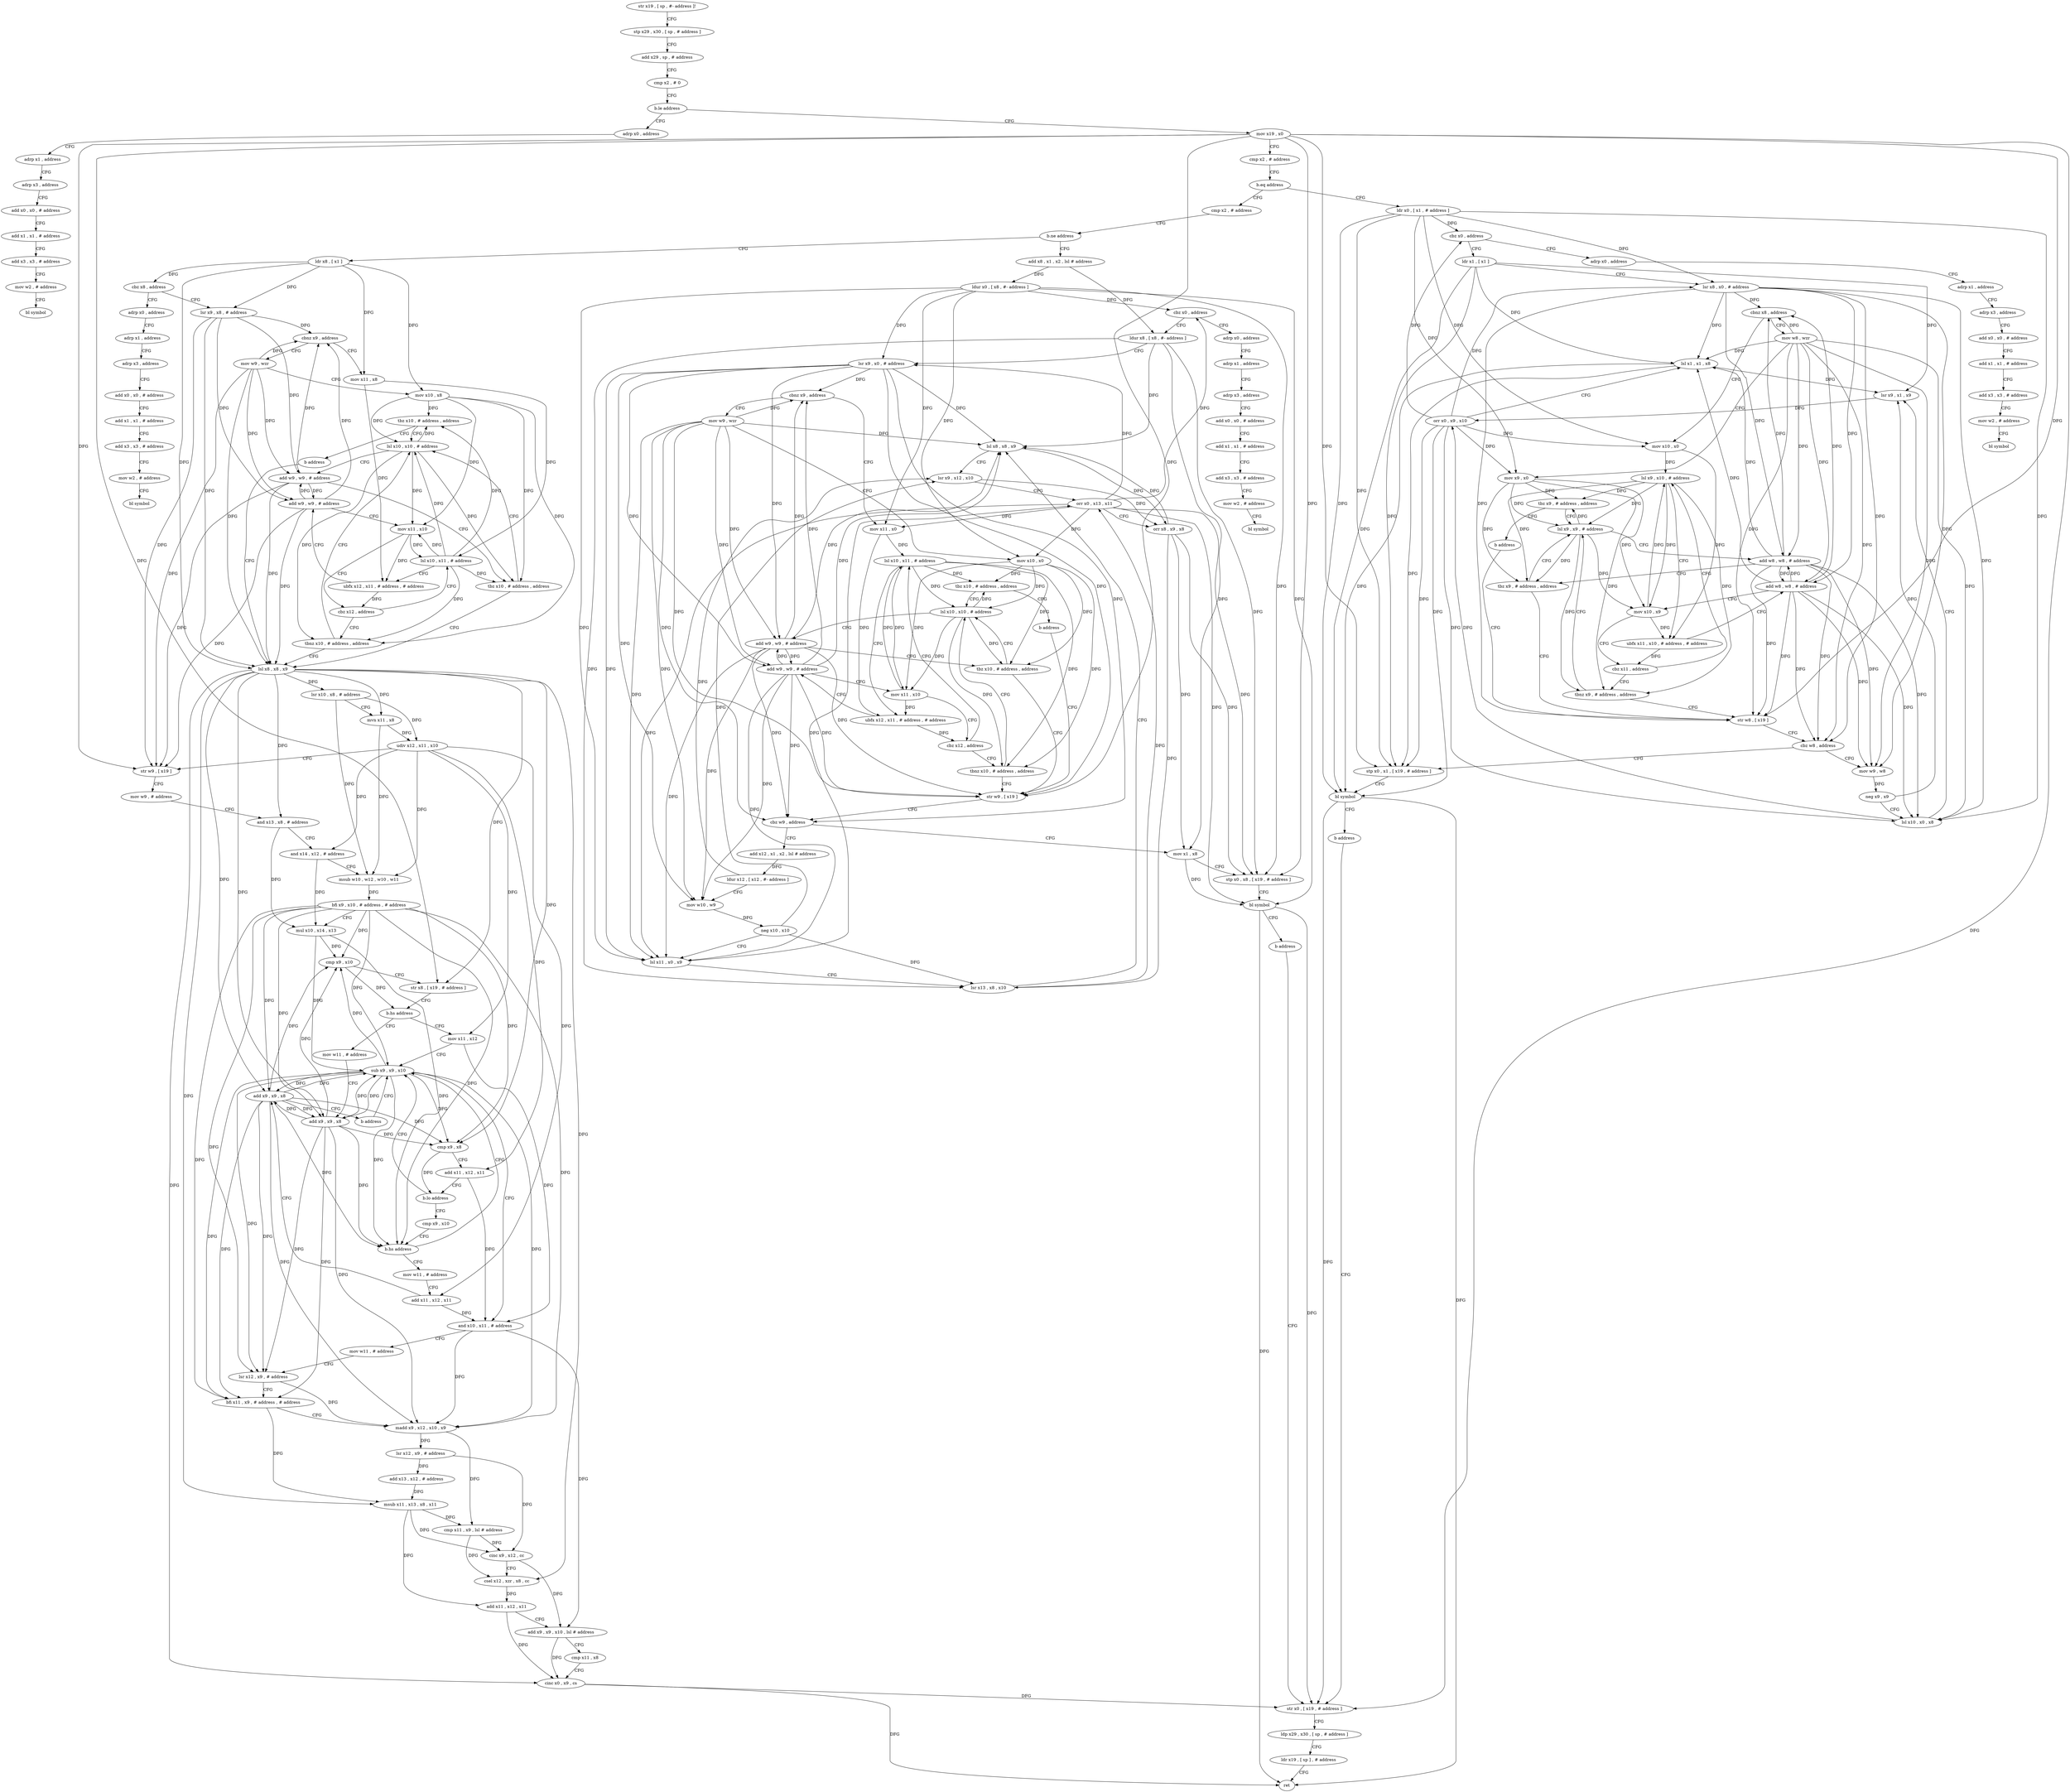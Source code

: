 digraph "func" {
"4249804" [label = "str x19 , [ sp , #- address ]!" ]
"4249808" [label = "stp x29 , x30 , [ sp , # address ]" ]
"4249812" [label = "add x29 , sp , # address" ]
"4249816" [label = "cmp x2 , # 0" ]
"4249820" [label = "b.le address" ]
"4250364" [label = "adrp x0 , address" ]
"4249824" [label = "mov x19 , x0" ]
"4250368" [label = "adrp x1 , address" ]
"4250372" [label = "adrp x3 , address" ]
"4250376" [label = "add x0 , x0 , # address" ]
"4250380" [label = "add x1 , x1 , # address" ]
"4250384" [label = "add x3 , x3 , # address" ]
"4250388" [label = "mov w2 , # address" ]
"4250392" [label = "bl symbol" ]
"4249828" [label = "cmp x2 , # address" ]
"4249832" [label = "b.eq address" ]
"4250000" [label = "ldr x0 , [ x1 , # address ]" ]
"4249836" [label = "cmp x2 , # address" ]
"4250004" [label = "cbz x0 , address" ]
"4250428" [label = "adrp x0 , address" ]
"4250008" [label = "ldr x1 , [ x1 ]" ]
"4249840" [label = "b.ne address" ]
"4250104" [label = "add x8 , x1 , x2 , lsl # address" ]
"4249844" [label = "ldr x8 , [ x1 ]" ]
"4250432" [label = "adrp x1 , address" ]
"4250436" [label = "adrp x3 , address" ]
"4250440" [label = "add x0 , x0 , # address" ]
"4250444" [label = "add x1 , x1 , # address" ]
"4250448" [label = "add x3 , x3 , # address" ]
"4250452" [label = "mov w2 , # address" ]
"4250456" [label = "bl symbol" ]
"4250012" [label = "lsr x8 , x0 , # address" ]
"4250016" [label = "cbnz x8 , address" ]
"4250332" [label = "mov w8 , wzr" ]
"4250020" [label = "mov x10 , x0" ]
"4250108" [label = "ldur x0 , [ x8 , #- address ]" ]
"4250112" [label = "cbz x0 , address" ]
"4250460" [label = "adrp x0 , address" ]
"4250116" [label = "ldur x8 , [ x8 , #- address ]" ]
"4249848" [label = "cbz x8 , address" ]
"4250396" [label = "adrp x0 , address" ]
"4249852" [label = "lsr x9 , x8 , # address" ]
"4250336" [label = "mov x9 , x0" ]
"4250340" [label = "tbz x9 , # address , address" ]
"4250048" [label = "lsl x9 , x9 , # address" ]
"4250344" [label = "b address" ]
"4250024" [label = "lsl x9 , x10 , # address" ]
"4250464" [label = "adrp x1 , address" ]
"4250468" [label = "adrp x3 , address" ]
"4250472" [label = "add x0 , x0 , # address" ]
"4250476" [label = "add x1 , x1 , # address" ]
"4250480" [label = "add x3 , x3 , # address" ]
"4250484" [label = "mov w2 , # address" ]
"4250488" [label = "bl symbol" ]
"4250120" [label = "lsr x9 , x0 , # address" ]
"4250124" [label = "cbnz x9 , address" ]
"4250348" [label = "mov w9 , wzr" ]
"4250128" [label = "mov x11 , x0" ]
"4250400" [label = "adrp x1 , address" ]
"4250404" [label = "adrp x3 , address" ]
"4250408" [label = "add x0 , x0 , # address" ]
"4250412" [label = "add x1 , x1 , # address" ]
"4250416" [label = "add x3 , x3 , # address" ]
"4250420" [label = "mov w2 , # address" ]
"4250424" [label = "bl symbol" ]
"4249856" [label = "cbnz x9 , address" ]
"4250232" [label = "mov w9 , wzr" ]
"4249860" [label = "mov x11 , x8" ]
"4250052" [label = "add w8 , w8 , # address" ]
"4250056" [label = "tbz x9 , # address , address" ]
"4250060" [label = "str w8 , [ x19 ]" ]
"4250028" [label = "ubfx x11 , x10 , # address , # address" ]
"4250032" [label = "add w8 , w8 , # address" ]
"4250036" [label = "mov x10 , x9" ]
"4250040" [label = "cbz x11 , address" ]
"4250044" [label = "tbnz x9 , # address , address" ]
"4250352" [label = "mov x10 , x0" ]
"4250356" [label = "tbz x10 , # address , address" ]
"4250156" [label = "lsl x10 , x10 , # address" ]
"4250360" [label = "b address" ]
"4250132" [label = "lsl x10 , x11 , # address" ]
"4250236" [label = "mov x10 , x8" ]
"4250240" [label = "tbz x10 , # address , address" ]
"4249888" [label = "lsl x10 , x10 , # address" ]
"4250244" [label = "b address" ]
"4249864" [label = "lsl x10 , x11 , # address" ]
"4250064" [label = "cbz w8 , address" ]
"4250092" [label = "stp x0 , x1 , [ x19 , # address ]" ]
"4250068" [label = "mov w9 , w8" ]
"4250160" [label = "add w9 , w9 , # address" ]
"4250164" [label = "tbz x10 , # address , address" ]
"4250168" [label = "str w9 , [ x19 ]" ]
"4250136" [label = "ubfx x12 , x11 , # address , # address" ]
"4250140" [label = "add w9 , w9 , # address" ]
"4250144" [label = "mov x11 , x10" ]
"4250148" [label = "cbz x12 , address" ]
"4250152" [label = "tbnz x10 , # address , address" ]
"4249892" [label = "add w9 , w9 , # address" ]
"4249896" [label = "tbz x10 , # address , address" ]
"4249900" [label = "lsl x8 , x8 , x9" ]
"4249868" [label = "ubfx x12 , x11 , # address , # address" ]
"4249872" [label = "add w9 , w9 , # address" ]
"4249876" [label = "mov x11 , x10" ]
"4249880" [label = "cbz x12 , address" ]
"4249884" [label = "tbnz x10 , # address , address" ]
"4250096" [label = "bl symbol" ]
"4250100" [label = "b address" ]
"4250316" [label = "str x0 , [ x19 , # address ]" ]
"4250072" [label = "neg x9 , x9" ]
"4250076" [label = "lsl x10 , x0 , x8" ]
"4250080" [label = "lsr x9 , x1 , x9" ]
"4250084" [label = "orr x0 , x9 , x10" ]
"4250088" [label = "lsl x1 , x1 , x8" ]
"4250172" [label = "cbz w9 , address" ]
"4250216" [label = "mov x1 , x8" ]
"4250176" [label = "add x12 , x1 , x2 , lsl # address" ]
"4249904" [label = "lsr x10 , x8 , # address" ]
"4249908" [label = "mvn x11 , x8" ]
"4249912" [label = "udiv x12 , x11 , x10" ]
"4249916" [label = "str w9 , [ x19 ]" ]
"4249920" [label = "mov w9 , # address" ]
"4249924" [label = "and x13 , x8 , # address" ]
"4249928" [label = "and x14 , x12 , # address" ]
"4249932" [label = "msub w10 , w12 , w10 , w11" ]
"4249936" [label = "bfi x9 , x10 , # address , # address" ]
"4249940" [label = "mul x10 , x14 , x13" ]
"4249944" [label = "cmp x9 , x10" ]
"4249948" [label = "str x8 , [ x19 , # address ]" ]
"4249952" [label = "b.hs address" ]
"4250248" [label = "mov x11 , x12" ]
"4249956" [label = "mov w11 , # address" ]
"4250320" [label = "ldp x29 , x30 , [ sp , # address ]" ]
"4250324" [label = "ldr x19 , [ sp ] , # address" ]
"4250328" [label = "ret" ]
"4250220" [label = "stp x0 , x8 , [ x19 , # address ]" ]
"4250224" [label = "bl symbol" ]
"4250228" [label = "b address" ]
"4250180" [label = "ldur x12 , [ x12 , #- address ]" ]
"4250184" [label = "mov w10 , w9" ]
"4250188" [label = "neg x10 , x10" ]
"4250192" [label = "lsl x11 , x0 , x9" ]
"4250196" [label = "lsr x13 , x8 , x10" ]
"4250200" [label = "lsl x8 , x8 , x9" ]
"4250204" [label = "lsr x9 , x12 , x10" ]
"4250208" [label = "orr x0 , x13 , x11" ]
"4250212" [label = "orr x8 , x9 , x8" ]
"4250252" [label = "sub x9 , x9 , x10" ]
"4249960" [label = "add x9 , x9 , x8" ]
"4249964" [label = "cmp x9 , x8" ]
"4249968" [label = "add x11 , x12 , x11" ]
"4249972" [label = "b.lo address" ]
"4249976" [label = "cmp x9 , x10" ]
"4250256" [label = "and x10 , x11 , # address" ]
"4250260" [label = "mov w11 , # address" ]
"4250264" [label = "lsr x12 , x9 , # address" ]
"4250268" [label = "bfi x11 , x9 , # address , # address" ]
"4250272" [label = "madd x9 , x12 , x10 , x9" ]
"4250276" [label = "lsr x12 , x9 , # address" ]
"4250280" [label = "add x13 , x12 , # address" ]
"4250284" [label = "msub x11 , x13 , x8 , x11" ]
"4250288" [label = "cmp x11 , x9 , lsl # address" ]
"4250292" [label = "cinc x9 , x12 , cc" ]
"4250296" [label = "csel x12 , xzr , x8 , cc" ]
"4250300" [label = "add x11 , x12 , x11" ]
"4250304" [label = "add x9 , x9 , x10 , lsl # address" ]
"4250308" [label = "cmp x11 , x8" ]
"4250312" [label = "cinc x0 , x9 , cs" ]
"4249980" [label = "b.hs address" ]
"4249984" [label = "mov w11 , # address" ]
"4249988" [label = "add x11 , x12 , x11" ]
"4249992" [label = "add x9 , x9 , x8" ]
"4249996" [label = "b address" ]
"4249804" -> "4249808" [ label = "CFG" ]
"4249808" -> "4249812" [ label = "CFG" ]
"4249812" -> "4249816" [ label = "CFG" ]
"4249816" -> "4249820" [ label = "CFG" ]
"4249820" -> "4250364" [ label = "CFG" ]
"4249820" -> "4249824" [ label = "CFG" ]
"4250364" -> "4250368" [ label = "CFG" ]
"4249824" -> "4249828" [ label = "CFG" ]
"4249824" -> "4250060" [ label = "DFG" ]
"4249824" -> "4250092" [ label = "DFG" ]
"4249824" -> "4250168" [ label = "DFG" ]
"4249824" -> "4249916" [ label = "DFG" ]
"4249824" -> "4249948" [ label = "DFG" ]
"4249824" -> "4250316" [ label = "DFG" ]
"4249824" -> "4250220" [ label = "DFG" ]
"4250368" -> "4250372" [ label = "CFG" ]
"4250372" -> "4250376" [ label = "CFG" ]
"4250376" -> "4250380" [ label = "CFG" ]
"4250380" -> "4250384" [ label = "CFG" ]
"4250384" -> "4250388" [ label = "CFG" ]
"4250388" -> "4250392" [ label = "CFG" ]
"4249828" -> "4249832" [ label = "CFG" ]
"4249832" -> "4250000" [ label = "CFG" ]
"4249832" -> "4249836" [ label = "CFG" ]
"4250000" -> "4250004" [ label = "DFG" ]
"4250000" -> "4250012" [ label = "DFG" ]
"4250000" -> "4250336" [ label = "DFG" ]
"4250000" -> "4250020" [ label = "DFG" ]
"4250000" -> "4250092" [ label = "DFG" ]
"4250000" -> "4250096" [ label = "DFG" ]
"4250000" -> "4250076" [ label = "DFG" ]
"4249836" -> "4249840" [ label = "CFG" ]
"4250004" -> "4250428" [ label = "CFG" ]
"4250004" -> "4250008" [ label = "CFG" ]
"4250428" -> "4250432" [ label = "CFG" ]
"4250008" -> "4250012" [ label = "CFG" ]
"4250008" -> "4250092" [ label = "DFG" ]
"4250008" -> "4250096" [ label = "DFG" ]
"4250008" -> "4250080" [ label = "DFG" ]
"4250008" -> "4250088" [ label = "DFG" ]
"4249840" -> "4250104" [ label = "CFG" ]
"4249840" -> "4249844" [ label = "CFG" ]
"4250104" -> "4250108" [ label = "DFG" ]
"4250104" -> "4250116" [ label = "DFG" ]
"4249844" -> "4249848" [ label = "DFG" ]
"4249844" -> "4249852" [ label = "DFG" ]
"4249844" -> "4250236" [ label = "DFG" ]
"4249844" -> "4249860" [ label = "DFG" ]
"4249844" -> "4249900" [ label = "DFG" ]
"4250432" -> "4250436" [ label = "CFG" ]
"4250436" -> "4250440" [ label = "CFG" ]
"4250440" -> "4250444" [ label = "CFG" ]
"4250444" -> "4250448" [ label = "CFG" ]
"4250448" -> "4250452" [ label = "CFG" ]
"4250452" -> "4250456" [ label = "CFG" ]
"4250012" -> "4250016" [ label = "DFG" ]
"4250012" -> "4250052" [ label = "DFG" ]
"4250012" -> "4250032" [ label = "DFG" ]
"4250012" -> "4250060" [ label = "DFG" ]
"4250012" -> "4250064" [ label = "DFG" ]
"4250012" -> "4250068" [ label = "DFG" ]
"4250012" -> "4250076" [ label = "DFG" ]
"4250012" -> "4250088" [ label = "DFG" ]
"4250016" -> "4250332" [ label = "CFG" ]
"4250016" -> "4250020" [ label = "CFG" ]
"4250332" -> "4250336" [ label = "CFG" ]
"4250332" -> "4250016" [ label = "DFG" ]
"4250332" -> "4250052" [ label = "DFG" ]
"4250332" -> "4250032" [ label = "DFG" ]
"4250332" -> "4250060" [ label = "DFG" ]
"4250332" -> "4250064" [ label = "DFG" ]
"4250332" -> "4250068" [ label = "DFG" ]
"4250332" -> "4250076" [ label = "DFG" ]
"4250332" -> "4250088" [ label = "DFG" ]
"4250020" -> "4250024" [ label = "DFG" ]
"4250020" -> "4250028" [ label = "DFG" ]
"4250108" -> "4250112" [ label = "DFG" ]
"4250108" -> "4250120" [ label = "DFG" ]
"4250108" -> "4250352" [ label = "DFG" ]
"4250108" -> "4250128" [ label = "DFG" ]
"4250108" -> "4250220" [ label = "DFG" ]
"4250108" -> "4250224" [ label = "DFG" ]
"4250108" -> "4250192" [ label = "DFG" ]
"4250112" -> "4250460" [ label = "CFG" ]
"4250112" -> "4250116" [ label = "CFG" ]
"4250460" -> "4250464" [ label = "CFG" ]
"4250116" -> "4250120" [ label = "CFG" ]
"4250116" -> "4250216" [ label = "DFG" ]
"4250116" -> "4250220" [ label = "DFG" ]
"4250116" -> "4250196" [ label = "DFG" ]
"4250116" -> "4250200" [ label = "DFG" ]
"4249848" -> "4250396" [ label = "CFG" ]
"4249848" -> "4249852" [ label = "CFG" ]
"4250396" -> "4250400" [ label = "CFG" ]
"4249852" -> "4249856" [ label = "DFG" ]
"4249852" -> "4249892" [ label = "DFG" ]
"4249852" -> "4249872" [ label = "DFG" ]
"4249852" -> "4249900" [ label = "DFG" ]
"4249852" -> "4249916" [ label = "DFG" ]
"4250336" -> "4250340" [ label = "DFG" ]
"4250336" -> "4250048" [ label = "DFG" ]
"4250336" -> "4250056" [ label = "DFG" ]
"4250336" -> "4250036" [ label = "DFG" ]
"4250336" -> "4250044" [ label = "DFG" ]
"4250340" -> "4250048" [ label = "CFG" ]
"4250340" -> "4250344" [ label = "CFG" ]
"4250048" -> "4250052" [ label = "CFG" ]
"4250048" -> "4250340" [ label = "DFG" ]
"4250048" -> "4250056" [ label = "DFG" ]
"4250048" -> "4250036" [ label = "DFG" ]
"4250048" -> "4250044" [ label = "DFG" ]
"4250344" -> "4250060" [ label = "CFG" ]
"4250024" -> "4250028" [ label = "CFG" ]
"4250024" -> "4250340" [ label = "DFG" ]
"4250024" -> "4250048" [ label = "DFG" ]
"4250024" -> "4250056" [ label = "DFG" ]
"4250024" -> "4250036" [ label = "DFG" ]
"4250024" -> "4250044" [ label = "DFG" ]
"4250464" -> "4250468" [ label = "CFG" ]
"4250468" -> "4250472" [ label = "CFG" ]
"4250472" -> "4250476" [ label = "CFG" ]
"4250476" -> "4250480" [ label = "CFG" ]
"4250480" -> "4250484" [ label = "CFG" ]
"4250484" -> "4250488" [ label = "CFG" ]
"4250120" -> "4250124" [ label = "DFG" ]
"4250120" -> "4250160" [ label = "DFG" ]
"4250120" -> "4250140" [ label = "DFG" ]
"4250120" -> "4250168" [ label = "DFG" ]
"4250120" -> "4250172" [ label = "DFG" ]
"4250120" -> "4250184" [ label = "DFG" ]
"4250120" -> "4250192" [ label = "DFG" ]
"4250120" -> "4250200" [ label = "DFG" ]
"4250124" -> "4250348" [ label = "CFG" ]
"4250124" -> "4250128" [ label = "CFG" ]
"4250348" -> "4250352" [ label = "CFG" ]
"4250348" -> "4250124" [ label = "DFG" ]
"4250348" -> "4250160" [ label = "DFG" ]
"4250348" -> "4250140" [ label = "DFG" ]
"4250348" -> "4250168" [ label = "DFG" ]
"4250348" -> "4250172" [ label = "DFG" ]
"4250348" -> "4250184" [ label = "DFG" ]
"4250348" -> "4250192" [ label = "DFG" ]
"4250348" -> "4250200" [ label = "DFG" ]
"4250128" -> "4250132" [ label = "DFG" ]
"4250128" -> "4250136" [ label = "DFG" ]
"4250400" -> "4250404" [ label = "CFG" ]
"4250404" -> "4250408" [ label = "CFG" ]
"4250408" -> "4250412" [ label = "CFG" ]
"4250412" -> "4250416" [ label = "CFG" ]
"4250416" -> "4250420" [ label = "CFG" ]
"4250420" -> "4250424" [ label = "CFG" ]
"4249856" -> "4250232" [ label = "CFG" ]
"4249856" -> "4249860" [ label = "CFG" ]
"4250232" -> "4250236" [ label = "CFG" ]
"4250232" -> "4249856" [ label = "DFG" ]
"4250232" -> "4249892" [ label = "DFG" ]
"4250232" -> "4249872" [ label = "DFG" ]
"4250232" -> "4249900" [ label = "DFG" ]
"4250232" -> "4249916" [ label = "DFG" ]
"4249860" -> "4249864" [ label = "DFG" ]
"4249860" -> "4249868" [ label = "DFG" ]
"4250052" -> "4250056" [ label = "CFG" ]
"4250052" -> "4250016" [ label = "DFG" ]
"4250052" -> "4250032" [ label = "DFG" ]
"4250052" -> "4250060" [ label = "DFG" ]
"4250052" -> "4250064" [ label = "DFG" ]
"4250052" -> "4250068" [ label = "DFG" ]
"4250052" -> "4250076" [ label = "DFG" ]
"4250052" -> "4250088" [ label = "DFG" ]
"4250056" -> "4250048" [ label = "CFG" ]
"4250056" -> "4250060" [ label = "CFG" ]
"4250060" -> "4250064" [ label = "CFG" ]
"4250028" -> "4250032" [ label = "CFG" ]
"4250028" -> "4250040" [ label = "DFG" ]
"4250032" -> "4250036" [ label = "CFG" ]
"4250032" -> "4250016" [ label = "DFG" ]
"4250032" -> "4250052" [ label = "DFG" ]
"4250032" -> "4250060" [ label = "DFG" ]
"4250032" -> "4250064" [ label = "DFG" ]
"4250032" -> "4250068" [ label = "DFG" ]
"4250032" -> "4250076" [ label = "DFG" ]
"4250032" -> "4250088" [ label = "DFG" ]
"4250036" -> "4250040" [ label = "CFG" ]
"4250036" -> "4250024" [ label = "DFG" ]
"4250036" -> "4250028" [ label = "DFG" ]
"4250040" -> "4250024" [ label = "CFG" ]
"4250040" -> "4250044" [ label = "CFG" ]
"4250044" -> "4250060" [ label = "CFG" ]
"4250044" -> "4250048" [ label = "CFG" ]
"4250352" -> "4250356" [ label = "DFG" ]
"4250352" -> "4250156" [ label = "DFG" ]
"4250352" -> "4250164" [ label = "DFG" ]
"4250352" -> "4250144" [ label = "DFG" ]
"4250352" -> "4250152" [ label = "DFG" ]
"4250356" -> "4250156" [ label = "CFG" ]
"4250356" -> "4250360" [ label = "CFG" ]
"4250156" -> "4250160" [ label = "CFG" ]
"4250156" -> "4250356" [ label = "DFG" ]
"4250156" -> "4250164" [ label = "DFG" ]
"4250156" -> "4250144" [ label = "DFG" ]
"4250156" -> "4250152" [ label = "DFG" ]
"4250360" -> "4250168" [ label = "CFG" ]
"4250132" -> "4250136" [ label = "CFG" ]
"4250132" -> "4250356" [ label = "DFG" ]
"4250132" -> "4250156" [ label = "DFG" ]
"4250132" -> "4250164" [ label = "DFG" ]
"4250132" -> "4250144" [ label = "DFG" ]
"4250132" -> "4250152" [ label = "DFG" ]
"4250236" -> "4250240" [ label = "DFG" ]
"4250236" -> "4249888" [ label = "DFG" ]
"4250236" -> "4249896" [ label = "DFG" ]
"4250236" -> "4249876" [ label = "DFG" ]
"4250236" -> "4249884" [ label = "DFG" ]
"4250240" -> "4249888" [ label = "CFG" ]
"4250240" -> "4250244" [ label = "CFG" ]
"4249888" -> "4249892" [ label = "CFG" ]
"4249888" -> "4250240" [ label = "DFG" ]
"4249888" -> "4249896" [ label = "DFG" ]
"4249888" -> "4249876" [ label = "DFG" ]
"4249888" -> "4249884" [ label = "DFG" ]
"4250244" -> "4249900" [ label = "CFG" ]
"4249864" -> "4249868" [ label = "CFG" ]
"4249864" -> "4250240" [ label = "DFG" ]
"4249864" -> "4249888" [ label = "DFG" ]
"4249864" -> "4249896" [ label = "DFG" ]
"4249864" -> "4249876" [ label = "DFG" ]
"4249864" -> "4249884" [ label = "DFG" ]
"4250064" -> "4250092" [ label = "CFG" ]
"4250064" -> "4250068" [ label = "CFG" ]
"4250092" -> "4250096" [ label = "CFG" ]
"4250068" -> "4250072" [ label = "DFG" ]
"4250160" -> "4250164" [ label = "CFG" ]
"4250160" -> "4250124" [ label = "DFG" ]
"4250160" -> "4250140" [ label = "DFG" ]
"4250160" -> "4250168" [ label = "DFG" ]
"4250160" -> "4250172" [ label = "DFG" ]
"4250160" -> "4250184" [ label = "DFG" ]
"4250160" -> "4250192" [ label = "DFG" ]
"4250160" -> "4250200" [ label = "DFG" ]
"4250164" -> "4250156" [ label = "CFG" ]
"4250164" -> "4250168" [ label = "CFG" ]
"4250168" -> "4250172" [ label = "CFG" ]
"4250136" -> "4250140" [ label = "CFG" ]
"4250136" -> "4250148" [ label = "DFG" ]
"4250140" -> "4250144" [ label = "CFG" ]
"4250140" -> "4250124" [ label = "DFG" ]
"4250140" -> "4250160" [ label = "DFG" ]
"4250140" -> "4250168" [ label = "DFG" ]
"4250140" -> "4250172" [ label = "DFG" ]
"4250140" -> "4250184" [ label = "DFG" ]
"4250140" -> "4250192" [ label = "DFG" ]
"4250140" -> "4250200" [ label = "DFG" ]
"4250144" -> "4250148" [ label = "CFG" ]
"4250144" -> "4250132" [ label = "DFG" ]
"4250144" -> "4250136" [ label = "DFG" ]
"4250148" -> "4250132" [ label = "CFG" ]
"4250148" -> "4250152" [ label = "CFG" ]
"4250152" -> "4250168" [ label = "CFG" ]
"4250152" -> "4250156" [ label = "CFG" ]
"4249892" -> "4249896" [ label = "CFG" ]
"4249892" -> "4249856" [ label = "DFG" ]
"4249892" -> "4249872" [ label = "DFG" ]
"4249892" -> "4249900" [ label = "DFG" ]
"4249892" -> "4249916" [ label = "DFG" ]
"4249896" -> "4249888" [ label = "CFG" ]
"4249896" -> "4249900" [ label = "CFG" ]
"4249900" -> "4249904" [ label = "DFG" ]
"4249900" -> "4249908" [ label = "DFG" ]
"4249900" -> "4249924" [ label = "DFG" ]
"4249900" -> "4249948" [ label = "DFG" ]
"4249900" -> "4249960" [ label = "DFG" ]
"4249900" -> "4249964" [ label = "DFG" ]
"4249900" -> "4250284" [ label = "DFG" ]
"4249900" -> "4249992" [ label = "DFG" ]
"4249900" -> "4250296" [ label = "DFG" ]
"4249900" -> "4250312" [ label = "DFG" ]
"4249868" -> "4249872" [ label = "CFG" ]
"4249868" -> "4249880" [ label = "DFG" ]
"4249872" -> "4249876" [ label = "CFG" ]
"4249872" -> "4249856" [ label = "DFG" ]
"4249872" -> "4249892" [ label = "DFG" ]
"4249872" -> "4249900" [ label = "DFG" ]
"4249872" -> "4249916" [ label = "DFG" ]
"4249876" -> "4249880" [ label = "CFG" ]
"4249876" -> "4249864" [ label = "DFG" ]
"4249876" -> "4249868" [ label = "DFG" ]
"4249880" -> "4249864" [ label = "CFG" ]
"4249880" -> "4249884" [ label = "CFG" ]
"4249884" -> "4249900" [ label = "CFG" ]
"4249884" -> "4249888" [ label = "CFG" ]
"4250096" -> "4250100" [ label = "CFG" ]
"4250096" -> "4250316" [ label = "DFG" ]
"4250096" -> "4250328" [ label = "DFG" ]
"4250100" -> "4250316" [ label = "CFG" ]
"4250316" -> "4250320" [ label = "CFG" ]
"4250072" -> "4250076" [ label = "CFG" ]
"4250072" -> "4250080" [ label = "DFG" ]
"4250076" -> "4250080" [ label = "CFG" ]
"4250076" -> "4250084" [ label = "DFG" ]
"4250080" -> "4250084" [ label = "DFG" ]
"4250084" -> "4250088" [ label = "CFG" ]
"4250084" -> "4250004" [ label = "DFG" ]
"4250084" -> "4250012" [ label = "DFG" ]
"4250084" -> "4250336" [ label = "DFG" ]
"4250084" -> "4250020" [ label = "DFG" ]
"4250084" -> "4250092" [ label = "DFG" ]
"4250084" -> "4250096" [ label = "DFG" ]
"4250084" -> "4250076" [ label = "DFG" ]
"4250088" -> "4250092" [ label = "DFG" ]
"4250088" -> "4250096" [ label = "DFG" ]
"4250088" -> "4250080" [ label = "DFG" ]
"4250172" -> "4250216" [ label = "CFG" ]
"4250172" -> "4250176" [ label = "CFG" ]
"4250216" -> "4250220" [ label = "CFG" ]
"4250216" -> "4250224" [ label = "DFG" ]
"4250176" -> "4250180" [ label = "DFG" ]
"4249904" -> "4249908" [ label = "CFG" ]
"4249904" -> "4249912" [ label = "DFG" ]
"4249904" -> "4249932" [ label = "DFG" ]
"4249908" -> "4249912" [ label = "DFG" ]
"4249908" -> "4249932" [ label = "DFG" ]
"4249912" -> "4249916" [ label = "CFG" ]
"4249912" -> "4249928" [ label = "DFG" ]
"4249912" -> "4249932" [ label = "DFG" ]
"4249912" -> "4250248" [ label = "DFG" ]
"4249912" -> "4249968" [ label = "DFG" ]
"4249912" -> "4249988" [ label = "DFG" ]
"4249916" -> "4249920" [ label = "CFG" ]
"4249920" -> "4249924" [ label = "CFG" ]
"4249924" -> "4249928" [ label = "CFG" ]
"4249924" -> "4249940" [ label = "DFG" ]
"4249928" -> "4249932" [ label = "CFG" ]
"4249928" -> "4249940" [ label = "DFG" ]
"4249932" -> "4249936" [ label = "DFG" ]
"4249936" -> "4249940" [ label = "CFG" ]
"4249936" -> "4249944" [ label = "DFG" ]
"4249936" -> "4249960" [ label = "DFG" ]
"4249936" -> "4249964" [ label = "DFG" ]
"4249936" -> "4250252" [ label = "DFG" ]
"4249936" -> "4250264" [ label = "DFG" ]
"4249936" -> "4250268" [ label = "DFG" ]
"4249936" -> "4250272" [ label = "DFG" ]
"4249936" -> "4249980" [ label = "DFG" ]
"4249936" -> "4249992" [ label = "DFG" ]
"4249940" -> "4249944" [ label = "DFG" ]
"4249940" -> "4250252" [ label = "DFG" ]
"4249940" -> "4249980" [ label = "DFG" ]
"4249944" -> "4249948" [ label = "CFG" ]
"4249944" -> "4249952" [ label = "DFG" ]
"4249948" -> "4249952" [ label = "CFG" ]
"4249952" -> "4250248" [ label = "CFG" ]
"4249952" -> "4249956" [ label = "CFG" ]
"4250248" -> "4250252" [ label = "CFG" ]
"4250248" -> "4250256" [ label = "DFG" ]
"4249956" -> "4249960" [ label = "CFG" ]
"4250320" -> "4250324" [ label = "CFG" ]
"4250324" -> "4250328" [ label = "CFG" ]
"4250220" -> "4250224" [ label = "CFG" ]
"4250224" -> "4250228" [ label = "CFG" ]
"4250224" -> "4250316" [ label = "DFG" ]
"4250224" -> "4250328" [ label = "DFG" ]
"4250228" -> "4250316" [ label = "CFG" ]
"4250180" -> "4250184" [ label = "CFG" ]
"4250180" -> "4250204" [ label = "DFG" ]
"4250184" -> "4250188" [ label = "DFG" ]
"4250188" -> "4250192" [ label = "CFG" ]
"4250188" -> "4250196" [ label = "DFG" ]
"4250188" -> "4250204" [ label = "DFG" ]
"4250192" -> "4250196" [ label = "CFG" ]
"4250192" -> "4250208" [ label = "DFG" ]
"4250196" -> "4250200" [ label = "CFG" ]
"4250196" -> "4250208" [ label = "DFG" ]
"4250200" -> "4250204" [ label = "CFG" ]
"4250200" -> "4250212" [ label = "DFG" ]
"4250204" -> "4250208" [ label = "CFG" ]
"4250204" -> "4250212" [ label = "DFG" ]
"4250208" -> "4250212" [ label = "CFG" ]
"4250208" -> "4250112" [ label = "DFG" ]
"4250208" -> "4250120" [ label = "DFG" ]
"4250208" -> "4250352" [ label = "DFG" ]
"4250208" -> "4250128" [ label = "DFG" ]
"4250208" -> "4250220" [ label = "DFG" ]
"4250208" -> "4250224" [ label = "DFG" ]
"4250208" -> "4250192" [ label = "DFG" ]
"4250212" -> "4250216" [ label = "DFG" ]
"4250212" -> "4250220" [ label = "DFG" ]
"4250212" -> "4250196" [ label = "DFG" ]
"4250212" -> "4250200" [ label = "DFG" ]
"4250252" -> "4250256" [ label = "CFG" ]
"4250252" -> "4249944" [ label = "DFG" ]
"4250252" -> "4249960" [ label = "DFG" ]
"4250252" -> "4249964" [ label = "DFG" ]
"4250252" -> "4250264" [ label = "DFG" ]
"4250252" -> "4250268" [ label = "DFG" ]
"4250252" -> "4250272" [ label = "DFG" ]
"4250252" -> "4249980" [ label = "DFG" ]
"4250252" -> "4249992" [ label = "DFG" ]
"4249960" -> "4249964" [ label = "DFG" ]
"4249960" -> "4249944" [ label = "DFG" ]
"4249960" -> "4250252" [ label = "DFG" ]
"4249960" -> "4250264" [ label = "DFG" ]
"4249960" -> "4250268" [ label = "DFG" ]
"4249960" -> "4250272" [ label = "DFG" ]
"4249960" -> "4249980" [ label = "DFG" ]
"4249960" -> "4249992" [ label = "DFG" ]
"4249964" -> "4249968" [ label = "CFG" ]
"4249964" -> "4249972" [ label = "DFG" ]
"4249968" -> "4249972" [ label = "CFG" ]
"4249968" -> "4250256" [ label = "DFG" ]
"4249972" -> "4250252" [ label = "CFG" ]
"4249972" -> "4249976" [ label = "CFG" ]
"4249976" -> "4249980" [ label = "CFG" ]
"4250256" -> "4250260" [ label = "CFG" ]
"4250256" -> "4250272" [ label = "DFG" ]
"4250256" -> "4250304" [ label = "DFG" ]
"4250260" -> "4250264" [ label = "CFG" ]
"4250264" -> "4250268" [ label = "CFG" ]
"4250264" -> "4250272" [ label = "DFG" ]
"4250268" -> "4250272" [ label = "CFG" ]
"4250268" -> "4250284" [ label = "DFG" ]
"4250272" -> "4250276" [ label = "DFG" ]
"4250272" -> "4250288" [ label = "DFG" ]
"4250276" -> "4250280" [ label = "DFG" ]
"4250276" -> "4250292" [ label = "DFG" ]
"4250280" -> "4250284" [ label = "DFG" ]
"4250284" -> "4250288" [ label = "DFG" ]
"4250284" -> "4250292" [ label = "DFG" ]
"4250284" -> "4250300" [ label = "DFG" ]
"4250288" -> "4250292" [ label = "DFG" ]
"4250288" -> "4250296" [ label = "DFG" ]
"4250292" -> "4250296" [ label = "CFG" ]
"4250292" -> "4250304" [ label = "DFG" ]
"4250296" -> "4250300" [ label = "DFG" ]
"4250300" -> "4250304" [ label = "CFG" ]
"4250300" -> "4250312" [ label = "DFG" ]
"4250304" -> "4250308" [ label = "CFG" ]
"4250304" -> "4250312" [ label = "DFG" ]
"4250308" -> "4250312" [ label = "CFG" ]
"4250312" -> "4250316" [ label = "DFG" ]
"4250312" -> "4250328" [ label = "DFG" ]
"4249980" -> "4250252" [ label = "CFG" ]
"4249980" -> "4249984" [ label = "CFG" ]
"4249984" -> "4249988" [ label = "CFG" ]
"4249988" -> "4249992" [ label = "CFG" ]
"4249988" -> "4250256" [ label = "DFG" ]
"4249992" -> "4249996" [ label = "CFG" ]
"4249992" -> "4250264" [ label = "DFG" ]
"4249992" -> "4250268" [ label = "DFG" ]
"4249992" -> "4249944" [ label = "DFG" ]
"4249992" -> "4249960" [ label = "DFG" ]
"4249992" -> "4249964" [ label = "DFG" ]
"4249992" -> "4250252" [ label = "DFG" ]
"4249992" -> "4250272" [ label = "DFG" ]
"4249992" -> "4249980" [ label = "DFG" ]
"4249996" -> "4250252" [ label = "CFG" ]
}
